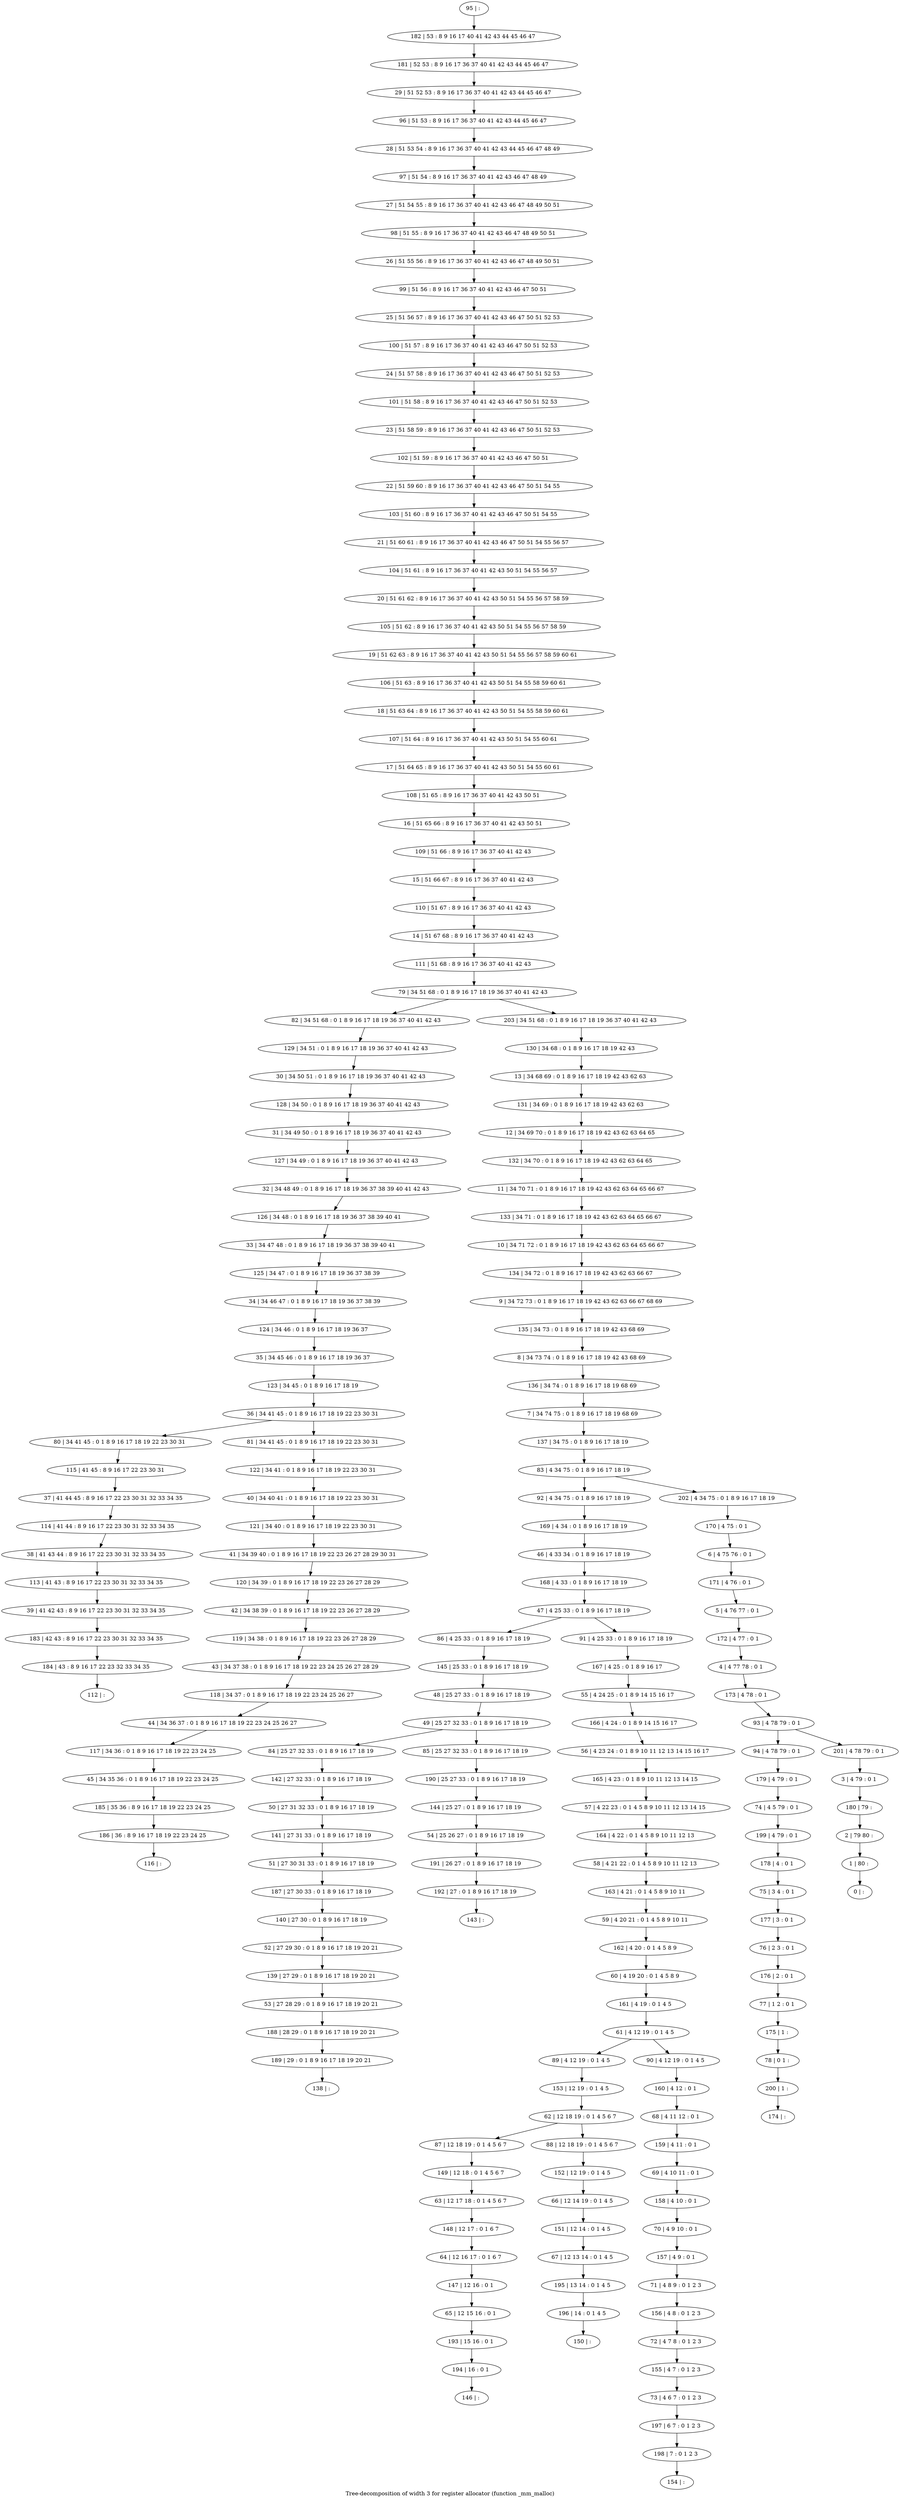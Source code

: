 digraph G {
graph [label="Tree-decomposition of width 3 for register allocator (function _mm_malloc)"]
0[label="0 | : "];
1[label="1 | 80 : "];
2[label="2 | 79 80 : "];
3[label="3 | 4 79 : 0 1 "];
4[label="4 | 4 77 78 : 0 1 "];
5[label="5 | 4 76 77 : 0 1 "];
6[label="6 | 4 75 76 : 0 1 "];
7[label="7 | 34 74 75 : 0 1 8 9 16 17 18 19 68 69 "];
8[label="8 | 34 73 74 : 0 1 8 9 16 17 18 19 42 43 68 69 "];
9[label="9 | 34 72 73 : 0 1 8 9 16 17 18 19 42 43 62 63 66 67 68 69 "];
10[label="10 | 34 71 72 : 0 1 8 9 16 17 18 19 42 43 62 63 64 65 66 67 "];
11[label="11 | 34 70 71 : 0 1 8 9 16 17 18 19 42 43 62 63 64 65 66 67 "];
12[label="12 | 34 69 70 : 0 1 8 9 16 17 18 19 42 43 62 63 64 65 "];
13[label="13 | 34 68 69 : 0 1 8 9 16 17 18 19 42 43 62 63 "];
14[label="14 | 51 67 68 : 8 9 16 17 36 37 40 41 42 43 "];
15[label="15 | 51 66 67 : 8 9 16 17 36 37 40 41 42 43 "];
16[label="16 | 51 65 66 : 8 9 16 17 36 37 40 41 42 43 50 51 "];
17[label="17 | 51 64 65 : 8 9 16 17 36 37 40 41 42 43 50 51 54 55 60 61 "];
18[label="18 | 51 63 64 : 8 9 16 17 36 37 40 41 42 43 50 51 54 55 58 59 60 61 "];
19[label="19 | 51 62 63 : 8 9 16 17 36 37 40 41 42 43 50 51 54 55 56 57 58 59 60 61 "];
20[label="20 | 51 61 62 : 8 9 16 17 36 37 40 41 42 43 50 51 54 55 56 57 58 59 "];
21[label="21 | 51 60 61 : 8 9 16 17 36 37 40 41 42 43 46 47 50 51 54 55 56 57 "];
22[label="22 | 51 59 60 : 8 9 16 17 36 37 40 41 42 43 46 47 50 51 54 55 "];
23[label="23 | 51 58 59 : 8 9 16 17 36 37 40 41 42 43 46 47 50 51 52 53 "];
24[label="24 | 51 57 58 : 8 9 16 17 36 37 40 41 42 43 46 47 50 51 52 53 "];
25[label="25 | 51 56 57 : 8 9 16 17 36 37 40 41 42 43 46 47 50 51 52 53 "];
26[label="26 | 51 55 56 : 8 9 16 17 36 37 40 41 42 43 46 47 48 49 50 51 "];
27[label="27 | 51 54 55 : 8 9 16 17 36 37 40 41 42 43 46 47 48 49 50 51 "];
28[label="28 | 51 53 54 : 8 9 16 17 36 37 40 41 42 43 44 45 46 47 48 49 "];
29[label="29 | 51 52 53 : 8 9 16 17 36 37 40 41 42 43 44 45 46 47 "];
30[label="30 | 34 50 51 : 0 1 8 9 16 17 18 19 36 37 40 41 42 43 "];
31[label="31 | 34 49 50 : 0 1 8 9 16 17 18 19 36 37 40 41 42 43 "];
32[label="32 | 34 48 49 : 0 1 8 9 16 17 18 19 36 37 38 39 40 41 42 43 "];
33[label="33 | 34 47 48 : 0 1 8 9 16 17 18 19 36 37 38 39 40 41 "];
34[label="34 | 34 46 47 : 0 1 8 9 16 17 18 19 36 37 38 39 "];
35[label="35 | 34 45 46 : 0 1 8 9 16 17 18 19 36 37 "];
36[label="36 | 34 41 45 : 0 1 8 9 16 17 18 19 22 23 30 31 "];
37[label="37 | 41 44 45 : 8 9 16 17 22 23 30 31 32 33 34 35 "];
38[label="38 | 41 43 44 : 8 9 16 17 22 23 30 31 32 33 34 35 "];
39[label="39 | 41 42 43 : 8 9 16 17 22 23 30 31 32 33 34 35 "];
40[label="40 | 34 40 41 : 0 1 8 9 16 17 18 19 22 23 30 31 "];
41[label="41 | 34 39 40 : 0 1 8 9 16 17 18 19 22 23 26 27 28 29 30 31 "];
42[label="42 | 34 38 39 : 0 1 8 9 16 17 18 19 22 23 26 27 28 29 "];
43[label="43 | 34 37 38 : 0 1 8 9 16 17 18 19 22 23 24 25 26 27 28 29 "];
44[label="44 | 34 36 37 : 0 1 8 9 16 17 18 19 22 23 24 25 26 27 "];
45[label="45 | 34 35 36 : 0 1 8 9 16 17 18 19 22 23 24 25 "];
46[label="46 | 4 33 34 : 0 1 8 9 16 17 18 19 "];
47[label="47 | 4 25 33 : 0 1 8 9 16 17 18 19 "];
48[label="48 | 25 27 33 : 0 1 8 9 16 17 18 19 "];
49[label="49 | 25 27 32 33 : 0 1 8 9 16 17 18 19 "];
50[label="50 | 27 31 32 33 : 0 1 8 9 16 17 18 19 "];
51[label="51 | 27 30 31 33 : 0 1 8 9 16 17 18 19 "];
52[label="52 | 27 29 30 : 0 1 8 9 16 17 18 19 20 21 "];
53[label="53 | 27 28 29 : 0 1 8 9 16 17 18 19 20 21 "];
54[label="54 | 25 26 27 : 0 1 8 9 16 17 18 19 "];
55[label="55 | 4 24 25 : 0 1 8 9 14 15 16 17 "];
56[label="56 | 4 23 24 : 0 1 8 9 10 11 12 13 14 15 16 17 "];
57[label="57 | 4 22 23 : 0 1 4 5 8 9 10 11 12 13 14 15 "];
58[label="58 | 4 21 22 : 0 1 4 5 8 9 10 11 12 13 "];
59[label="59 | 4 20 21 : 0 1 4 5 8 9 10 11 "];
60[label="60 | 4 19 20 : 0 1 4 5 8 9 "];
61[label="61 | 4 12 19 : 0 1 4 5 "];
62[label="62 | 12 18 19 : 0 1 4 5 6 7 "];
63[label="63 | 12 17 18 : 0 1 4 5 6 7 "];
64[label="64 | 12 16 17 : 0 1 6 7 "];
65[label="65 | 12 15 16 : 0 1 "];
66[label="66 | 12 14 19 : 0 1 4 5 "];
67[label="67 | 12 13 14 : 0 1 4 5 "];
68[label="68 | 4 11 12 : 0 1 "];
69[label="69 | 4 10 11 : 0 1 "];
70[label="70 | 4 9 10 : 0 1 "];
71[label="71 | 4 8 9 : 0 1 2 3 "];
72[label="72 | 4 7 8 : 0 1 2 3 "];
73[label="73 | 4 6 7 : 0 1 2 3 "];
74[label="74 | 4 5 79 : 0 1 "];
75[label="75 | 3 4 : 0 1 "];
76[label="76 | 2 3 : 0 1 "];
77[label="77 | 1 2 : 0 1 "];
78[label="78 | 0 1 : "];
79[label="79 | 34 51 68 : 0 1 8 9 16 17 18 19 36 37 40 41 42 43 "];
80[label="80 | 34 41 45 : 0 1 8 9 16 17 18 19 22 23 30 31 "];
81[label="81 | 34 41 45 : 0 1 8 9 16 17 18 19 22 23 30 31 "];
82[label="82 | 34 51 68 : 0 1 8 9 16 17 18 19 36 37 40 41 42 43 "];
83[label="83 | 4 34 75 : 0 1 8 9 16 17 18 19 "];
84[label="84 | 25 27 32 33 : 0 1 8 9 16 17 18 19 "];
85[label="85 | 25 27 32 33 : 0 1 8 9 16 17 18 19 "];
86[label="86 | 4 25 33 : 0 1 8 9 16 17 18 19 "];
87[label="87 | 12 18 19 : 0 1 4 5 6 7 "];
88[label="88 | 12 18 19 : 0 1 4 5 6 7 "];
89[label="89 | 4 12 19 : 0 1 4 5 "];
90[label="90 | 4 12 19 : 0 1 4 5 "];
91[label="91 | 4 25 33 : 0 1 8 9 16 17 18 19 "];
92[label="92 | 4 34 75 : 0 1 8 9 16 17 18 19 "];
93[label="93 | 4 78 79 : 0 1 "];
94[label="94 | 4 78 79 : 0 1 "];
95[label="95 | : "];
96[label="96 | 51 53 : 8 9 16 17 36 37 40 41 42 43 44 45 46 47 "];
97[label="97 | 51 54 : 8 9 16 17 36 37 40 41 42 43 46 47 48 49 "];
98[label="98 | 51 55 : 8 9 16 17 36 37 40 41 42 43 46 47 48 49 50 51 "];
99[label="99 | 51 56 : 8 9 16 17 36 37 40 41 42 43 46 47 50 51 "];
100[label="100 | 51 57 : 8 9 16 17 36 37 40 41 42 43 46 47 50 51 52 53 "];
101[label="101 | 51 58 : 8 9 16 17 36 37 40 41 42 43 46 47 50 51 52 53 "];
102[label="102 | 51 59 : 8 9 16 17 36 37 40 41 42 43 46 47 50 51 "];
103[label="103 | 51 60 : 8 9 16 17 36 37 40 41 42 43 46 47 50 51 54 55 "];
104[label="104 | 51 61 : 8 9 16 17 36 37 40 41 42 43 50 51 54 55 56 57 "];
105[label="105 | 51 62 : 8 9 16 17 36 37 40 41 42 43 50 51 54 55 56 57 58 59 "];
106[label="106 | 51 63 : 8 9 16 17 36 37 40 41 42 43 50 51 54 55 58 59 60 61 "];
107[label="107 | 51 64 : 8 9 16 17 36 37 40 41 42 43 50 51 54 55 60 61 "];
108[label="108 | 51 65 : 8 9 16 17 36 37 40 41 42 43 50 51 "];
109[label="109 | 51 66 : 8 9 16 17 36 37 40 41 42 43 "];
110[label="110 | 51 67 : 8 9 16 17 36 37 40 41 42 43 "];
111[label="111 | 51 68 : 8 9 16 17 36 37 40 41 42 43 "];
112[label="112 | : "];
113[label="113 | 41 43 : 8 9 16 17 22 23 30 31 32 33 34 35 "];
114[label="114 | 41 44 : 8 9 16 17 22 23 30 31 32 33 34 35 "];
115[label="115 | 41 45 : 8 9 16 17 22 23 30 31 "];
116[label="116 | : "];
117[label="117 | 34 36 : 0 1 8 9 16 17 18 19 22 23 24 25 "];
118[label="118 | 34 37 : 0 1 8 9 16 17 18 19 22 23 24 25 26 27 "];
119[label="119 | 34 38 : 0 1 8 9 16 17 18 19 22 23 26 27 28 29 "];
120[label="120 | 34 39 : 0 1 8 9 16 17 18 19 22 23 26 27 28 29 "];
121[label="121 | 34 40 : 0 1 8 9 16 17 18 19 22 23 30 31 "];
122[label="122 | 34 41 : 0 1 8 9 16 17 18 19 22 23 30 31 "];
123[label="123 | 34 45 : 0 1 8 9 16 17 18 19 "];
124[label="124 | 34 46 : 0 1 8 9 16 17 18 19 36 37 "];
125[label="125 | 34 47 : 0 1 8 9 16 17 18 19 36 37 38 39 "];
126[label="126 | 34 48 : 0 1 8 9 16 17 18 19 36 37 38 39 40 41 "];
127[label="127 | 34 49 : 0 1 8 9 16 17 18 19 36 37 40 41 42 43 "];
128[label="128 | 34 50 : 0 1 8 9 16 17 18 19 36 37 40 41 42 43 "];
129[label="129 | 34 51 : 0 1 8 9 16 17 18 19 36 37 40 41 42 43 "];
130[label="130 | 34 68 : 0 1 8 9 16 17 18 19 42 43 "];
131[label="131 | 34 69 : 0 1 8 9 16 17 18 19 42 43 62 63 "];
132[label="132 | 34 70 : 0 1 8 9 16 17 18 19 42 43 62 63 64 65 "];
133[label="133 | 34 71 : 0 1 8 9 16 17 18 19 42 43 62 63 64 65 66 67 "];
134[label="134 | 34 72 : 0 1 8 9 16 17 18 19 42 43 62 63 66 67 "];
135[label="135 | 34 73 : 0 1 8 9 16 17 18 19 42 43 68 69 "];
136[label="136 | 34 74 : 0 1 8 9 16 17 18 19 68 69 "];
137[label="137 | 34 75 : 0 1 8 9 16 17 18 19 "];
138[label="138 | : "];
139[label="139 | 27 29 : 0 1 8 9 16 17 18 19 20 21 "];
140[label="140 | 27 30 : 0 1 8 9 16 17 18 19 "];
141[label="141 | 27 31 33 : 0 1 8 9 16 17 18 19 "];
142[label="142 | 27 32 33 : 0 1 8 9 16 17 18 19 "];
143[label="143 | : "];
144[label="144 | 25 27 : 0 1 8 9 16 17 18 19 "];
145[label="145 | 25 33 : 0 1 8 9 16 17 18 19 "];
146[label="146 | : "];
147[label="147 | 12 16 : 0 1 "];
148[label="148 | 12 17 : 0 1 6 7 "];
149[label="149 | 12 18 : 0 1 4 5 6 7 "];
150[label="150 | : "];
151[label="151 | 12 14 : 0 1 4 5 "];
152[label="152 | 12 19 : 0 1 4 5 "];
153[label="153 | 12 19 : 0 1 4 5 "];
154[label="154 | : "];
155[label="155 | 4 7 : 0 1 2 3 "];
156[label="156 | 4 8 : 0 1 2 3 "];
157[label="157 | 4 9 : 0 1 "];
158[label="158 | 4 10 : 0 1 "];
159[label="159 | 4 11 : 0 1 "];
160[label="160 | 4 12 : 0 1 "];
161[label="161 | 4 19 : 0 1 4 5 "];
162[label="162 | 4 20 : 0 1 4 5 8 9 "];
163[label="163 | 4 21 : 0 1 4 5 8 9 10 11 "];
164[label="164 | 4 22 : 0 1 4 5 8 9 10 11 12 13 "];
165[label="165 | 4 23 : 0 1 8 9 10 11 12 13 14 15 "];
166[label="166 | 4 24 : 0 1 8 9 14 15 16 17 "];
167[label="167 | 4 25 : 0 1 8 9 16 17 "];
168[label="168 | 4 33 : 0 1 8 9 16 17 18 19 "];
169[label="169 | 4 34 : 0 1 8 9 16 17 18 19 "];
170[label="170 | 4 75 : 0 1 "];
171[label="171 | 4 76 : 0 1 "];
172[label="172 | 4 77 : 0 1 "];
173[label="173 | 4 78 : 0 1 "];
174[label="174 | : "];
175[label="175 | 1 : "];
176[label="176 | 2 : 0 1 "];
177[label="177 | 3 : 0 1 "];
178[label="178 | 4 : 0 1 "];
179[label="179 | 4 79 : 0 1 "];
180[label="180 | 79 : "];
181[label="181 | 52 53 : 8 9 16 17 36 37 40 41 42 43 44 45 46 47 "];
182[label="182 | 53 : 8 9 16 17 40 41 42 43 44 45 46 47 "];
183[label="183 | 42 43 : 8 9 16 17 22 23 30 31 32 33 34 35 "];
184[label="184 | 43 : 8 9 16 17 22 23 32 33 34 35 "];
185[label="185 | 35 36 : 8 9 16 17 18 19 22 23 24 25 "];
186[label="186 | 36 : 8 9 16 17 18 19 22 23 24 25 "];
187[label="187 | 27 30 33 : 0 1 8 9 16 17 18 19 "];
188[label="188 | 28 29 : 0 1 8 9 16 17 18 19 20 21 "];
189[label="189 | 29 : 0 1 8 9 16 17 18 19 20 21 "];
190[label="190 | 25 27 33 : 0 1 8 9 16 17 18 19 "];
191[label="191 | 26 27 : 0 1 8 9 16 17 18 19 "];
192[label="192 | 27 : 0 1 8 9 16 17 18 19 "];
193[label="193 | 15 16 : 0 1 "];
194[label="194 | 16 : 0 1 "];
195[label="195 | 13 14 : 0 1 4 5 "];
196[label="196 | 14 : 0 1 4 5 "];
197[label="197 | 6 7 : 0 1 2 3 "];
198[label="198 | 7 : 0 1 2 3 "];
199[label="199 | 4 79 : 0 1 "];
200[label="200 | 1 : "];
201[label="201 | 4 78 79 : 0 1 "];
202[label="202 | 4 34 75 : 0 1 8 9 16 17 18 19 "];
203[label="203 | 34 51 68 : 0 1 8 9 16 17 18 19 36 37 40 41 42 43 "];
48->49 ;
36->80 ;
36->81 ;
49->84 ;
49->85 ;
47->86 ;
62->87 ;
62->88 ;
61->89 ;
61->90 ;
47->91 ;
113->39 ;
38->113 ;
114->38 ;
37->114 ;
115->37 ;
80->115 ;
117->45 ;
44->117 ;
118->44 ;
43->118 ;
119->43 ;
42->119 ;
120->42 ;
41->120 ;
121->41 ;
40->121 ;
122->40 ;
81->122 ;
123->36 ;
35->123 ;
124->35 ;
34->124 ;
125->34 ;
33->125 ;
126->33 ;
32->126 ;
127->32 ;
31->127 ;
128->31 ;
30->128 ;
129->30 ;
82->129 ;
139->53 ;
52->139 ;
140->52 ;
141->51 ;
50->141 ;
142->50 ;
84->142 ;
144->54 ;
145->48 ;
86->145 ;
147->65 ;
64->147 ;
148->64 ;
63->148 ;
149->63 ;
87->149 ;
151->67 ;
66->151 ;
152->66 ;
88->152 ;
153->62 ;
89->153 ;
155->73 ;
72->155 ;
156->72 ;
71->156 ;
157->71 ;
70->157 ;
158->70 ;
69->158 ;
159->69 ;
68->159 ;
160->68 ;
90->160 ;
161->61 ;
60->161 ;
162->60 ;
59->162 ;
163->59 ;
58->163 ;
164->58 ;
57->164 ;
165->57 ;
56->165 ;
166->56 ;
55->166 ;
167->55 ;
91->167 ;
168->47 ;
46->168 ;
169->46 ;
92->169 ;
175->78 ;
77->175 ;
176->77 ;
76->176 ;
177->76 ;
75->177 ;
178->75 ;
179->74 ;
94->179 ;
39->183 ;
184->112 ;
183->184 ;
45->185 ;
186->116 ;
185->186 ;
187->140 ;
51->187 ;
53->188 ;
189->138 ;
188->189 ;
190->144 ;
85->190 ;
54->191 ;
192->143 ;
191->192 ;
65->193 ;
194->146 ;
193->194 ;
67->195 ;
196->150 ;
195->196 ;
73->197 ;
198->154 ;
197->198 ;
199->178 ;
74->199 ;
200->174 ;
78->200 ;
95->182 ;
182->181 ;
181->29 ;
29->96 ;
96->28 ;
28->97 ;
97->27 ;
27->98 ;
98->26 ;
26->99 ;
99->25 ;
25->100 ;
100->24 ;
24->101 ;
101->23 ;
23->102 ;
102->22 ;
22->103 ;
103->21 ;
21->104 ;
104->20 ;
20->105 ;
105->19 ;
19->106 ;
106->18 ;
18->107 ;
107->17 ;
17->108 ;
108->16 ;
16->109 ;
109->15 ;
15->110 ;
110->14 ;
14->111 ;
111->79 ;
130->13 ;
13->131 ;
131->12 ;
12->132 ;
132->11 ;
11->133 ;
133->10 ;
10->134 ;
134->9 ;
9->135 ;
135->8 ;
8->136 ;
136->7 ;
7->137 ;
137->83 ;
170->6 ;
6->171 ;
171->5 ;
5->172 ;
172->4 ;
4->173 ;
173->93 ;
3->180 ;
180->2 ;
2->1 ;
1->0 ;
201->3 ;
202->170 ;
203->130 ;
93->94 ;
93->201 ;
83->92 ;
83->202 ;
79->82 ;
79->203 ;
}
